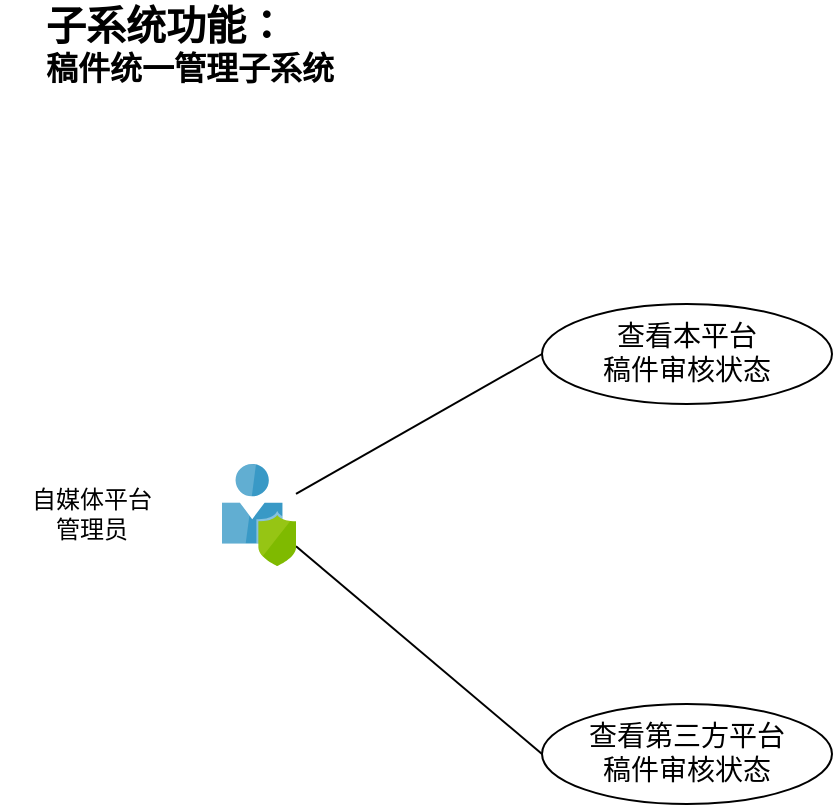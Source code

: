 <mxfile version="11.3.0" type="device" pages="1"><diagram id="kLkyTT4RMx1ix4jsi-1U" name="Page-1"><mxGraphModel dx="1773" dy="641" grid="1" gridSize="10" guides="1" tooltips="1" connect="1" arrows="1" fold="1" page="1" pageScale="1" pageWidth="827" pageHeight="1169" math="0" shadow="0"><root><mxCell id="0"/><mxCell id="1" parent="0"/><mxCell id="CRW-AWzinLaDZA1XfrDs-1" style="edgeStyle=none;rounded=0;orthogonalLoop=1;jettySize=auto;html=1;entryX=0;entryY=0.5;entryDx=0;entryDy=0;startArrow=none;startFill=0;endArrow=none;endFill=0;fontFamily=SF Mono;fontSize=14;" edge="1" parent="1" source="CRW-AWzinLaDZA1XfrDs-2" target="CRW-AWzinLaDZA1XfrDs-4"><mxGeometry relative="1" as="geometry"/></mxCell><mxCell id="CRW-AWzinLaDZA1XfrDs-7" style="rounded=0;orthogonalLoop=1;jettySize=auto;html=1;endArrow=none;endFill=0;entryX=0;entryY=0.5;entryDx=0;entryDy=0;" edge="1" parent="1" source="CRW-AWzinLaDZA1XfrDs-2" target="CRW-AWzinLaDZA1XfrDs-6"><mxGeometry relative="1" as="geometry"/></mxCell><mxCell id="CRW-AWzinLaDZA1XfrDs-2" value="" style="aspect=fixed;html=1;points=[];align=center;image;fontSize=12;image=img/lib/mscae/User_Privacy.svg;" vertex="1" parent="1"><mxGeometry x="110" y="280" width="37" height="51" as="geometry"/></mxCell><mxCell id="CRW-AWzinLaDZA1XfrDs-3" value="自媒体平台&lt;br&gt;管理员" style="text;html=1;strokeColor=none;fillColor=none;align=center;verticalAlign=middle;whiteSpace=wrap;rounded=0;fontFamily=SF Mono;fontStyle=0" vertex="1" parent="1"><mxGeometry x="-0.5" y="290" width="90" height="30" as="geometry"/></mxCell><mxCell id="CRW-AWzinLaDZA1XfrDs-4" value="查看本平台&lt;br&gt;稿件审核状态" style="ellipse;whiteSpace=wrap;html=1;fontFamily=SF Mono;fontSize=14;" vertex="1" parent="1"><mxGeometry x="270" y="200" width="145" height="50" as="geometry"/></mxCell><mxCell id="CRW-AWzinLaDZA1XfrDs-5" value="&lt;font style=&quot;font-size: 20px&quot;&gt;子系统功能：&lt;/font&gt;&lt;br style=&quot;font-size: 16px&quot;&gt;稿件统一管理子系统" style="text;html=1;strokeColor=none;fillColor=none;align=left;verticalAlign=middle;whiteSpace=wrap;rounded=0;fontFamily=SF Mono;fontStyle=1;fontSize=16;" vertex="1" parent="1"><mxGeometry x="20" y="50" width="200" height="40" as="geometry"/></mxCell><mxCell id="CRW-AWzinLaDZA1XfrDs-6" value="查看第三方平台&lt;br&gt;稿件审核状态" style="ellipse;whiteSpace=wrap;html=1;fontFamily=SF Mono;fontSize=14;" vertex="1" parent="1"><mxGeometry x="270" y="400" width="145" height="50" as="geometry"/></mxCell></root></mxGraphModel></diagram></mxfile>